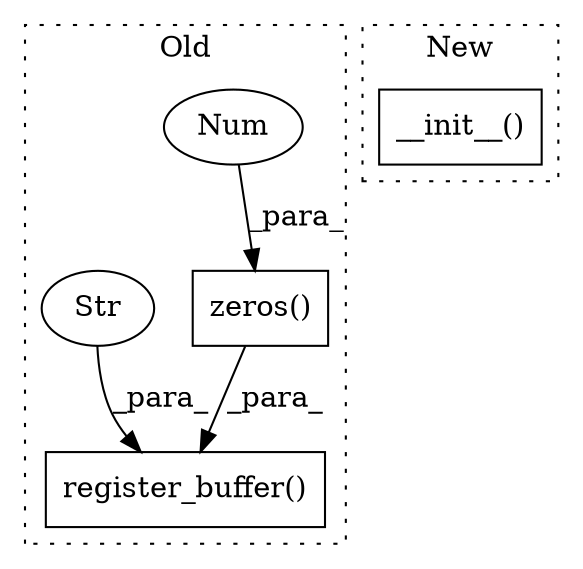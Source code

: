 digraph G {
subgraph cluster0 {
1 [label="zeros()" a="75" s="1726,1739" l="12,1" shape="box"];
3 [label="Num" a="76" s="1738" l="1" shape="ellipse"];
4 [label="register_buffer()" a="75" s="1696,1740" l="21,1" shape="box"];
5 [label="Str" a="66" s="1717" l="7" shape="ellipse"];
label = "Old";
style="dotted";
}
subgraph cluster1 {
2 [label="__init__()" a="75" s="5299,5317" l="17,15" shape="box"];
label = "New";
style="dotted";
}
1 -> 4 [label="_para_"];
3 -> 1 [label="_para_"];
5 -> 4 [label="_para_"];
}